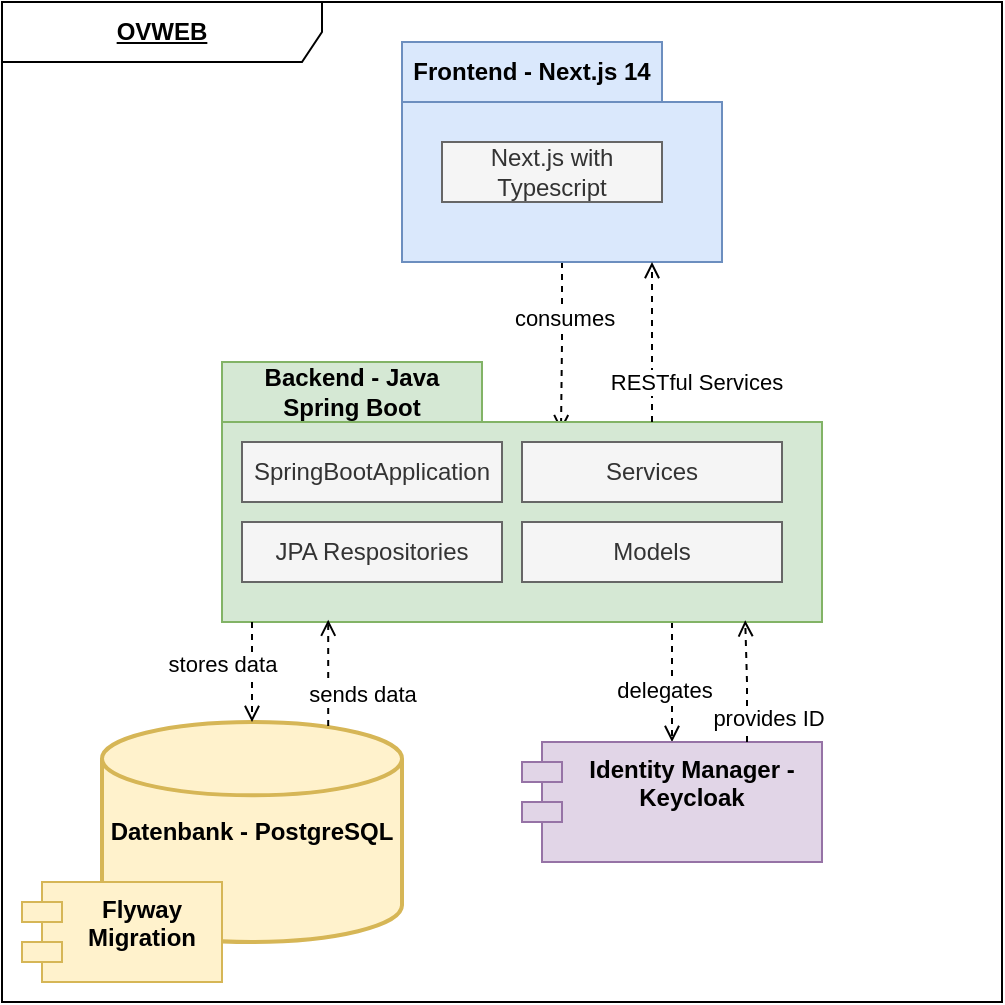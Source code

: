 <mxfile version="23.0.2" type="device">
  <diagram name="Page-1" id="b5b7bab2-c9e2-2cf4-8b2a-24fd1a2a6d21">
    <mxGraphModel dx="2813" dy="1139" grid="1" gridSize="10" guides="1" tooltips="1" connect="1" arrows="1" fold="1" page="1" pageScale="1" pageWidth="827" pageHeight="1169" background="none" math="0" shadow="0">
      <root>
        <mxCell id="0" />
        <mxCell id="1" parent="0" />
        <mxCell id="B0uIKP4Ea5cAI0LBzVmF-2" value="&lt;b&gt;&lt;u&gt;OVWEB&lt;/u&gt;&lt;/b&gt;" style="shape=umlFrame;whiteSpace=wrap;html=1;pointerEvents=0;recursiveResize=0;container=1;collapsible=0;width=160;" vertex="1" parent="1">
          <mxGeometry x="570" y="220" width="500" height="500" as="geometry" />
        </mxCell>
        <mxCell id="B0uIKP4Ea5cAI0LBzVmF-18" style="edgeStyle=orthogonalEdgeStyle;rounded=0;orthogonalLoop=1;jettySize=auto;html=1;entryX=0.565;entryY=0.266;entryDx=0;entryDy=0;entryPerimeter=0;dashed=1;startArrow=none;startFill=0;endArrow=open;endFill=0;" edge="1" parent="B0uIKP4Ea5cAI0LBzVmF-2" source="B0uIKP4Ea5cAI0LBzVmF-3" target="B0uIKP4Ea5cAI0LBzVmF-6">
          <mxGeometry relative="1" as="geometry">
            <Array as="points">
              <mxPoint x="280" y="170" />
              <mxPoint x="280" y="170" />
            </Array>
          </mxGeometry>
        </mxCell>
        <mxCell id="B0uIKP4Ea5cAI0LBzVmF-19" value="consumes" style="edgeLabel;html=1;align=center;verticalAlign=middle;resizable=0;points=[];" vertex="1" connectable="0" parent="B0uIKP4Ea5cAI0LBzVmF-18">
          <mxGeometry x="-0.356" y="1" relative="1" as="geometry">
            <mxPoint as="offset" />
          </mxGeometry>
        </mxCell>
        <mxCell id="B0uIKP4Ea5cAI0LBzVmF-3" value="Frontend - Next.js 14" style="shape=folder;fontStyle=1;tabWidth=130;tabHeight=30;tabPosition=left;html=1;boundedLbl=1;labelInHeader=1;container=1;collapsible=0;recursiveResize=0;whiteSpace=wrap;fillColor=#dae8fc;strokeColor=#6c8ebf;" vertex="1" parent="B0uIKP4Ea5cAI0LBzVmF-2">
          <mxGeometry x="200" y="20" width="160" height="110" as="geometry" />
        </mxCell>
        <mxCell id="B0uIKP4Ea5cAI0LBzVmF-4" value="Next.js with Typescript" style="html=1;whiteSpace=wrap;fillColor=#f5f5f5;strokeColor=#666666;fontColor=#333333;" vertex="1" parent="B0uIKP4Ea5cAI0LBzVmF-3">
          <mxGeometry width="110" height="30" relative="1" as="geometry">
            <mxPoint x="20" y="50" as="offset" />
          </mxGeometry>
        </mxCell>
        <mxCell id="B0uIKP4Ea5cAI0LBzVmF-27" style="edgeStyle=orthogonalEdgeStyle;rounded=0;orthogonalLoop=1;jettySize=auto;html=1;exitX=0.75;exitY=1;exitDx=0;exitDy=0;exitPerimeter=0;dashed=1;endArrow=open;endFill=0;" edge="1" parent="B0uIKP4Ea5cAI0LBzVmF-2" source="B0uIKP4Ea5cAI0LBzVmF-6" target="B0uIKP4Ea5cAI0LBzVmF-25">
          <mxGeometry relative="1" as="geometry" />
        </mxCell>
        <mxCell id="B0uIKP4Ea5cAI0LBzVmF-32" value="delegates" style="edgeLabel;html=1;align=center;verticalAlign=middle;resizable=0;points=[];" vertex="1" connectable="0" parent="B0uIKP4Ea5cAI0LBzVmF-27">
          <mxGeometry x="0.132" y="3" relative="1" as="geometry">
            <mxPoint x="-7" as="offset" />
          </mxGeometry>
        </mxCell>
        <mxCell id="B0uIKP4Ea5cAI0LBzVmF-6" value="Backend - Java Spring Boot" style="shape=folder;fontStyle=1;tabWidth=130;tabHeight=30;tabPosition=left;html=1;boundedLbl=1;labelInHeader=1;container=1;collapsible=0;recursiveResize=0;whiteSpace=wrap;fillColor=#d5e8d4;strokeColor=#82b366;" vertex="1" parent="B0uIKP4Ea5cAI0LBzVmF-2">
          <mxGeometry x="110" y="180" width="300" height="130" as="geometry" />
        </mxCell>
        <mxCell id="B0uIKP4Ea5cAI0LBzVmF-7" value="SpringBootApplication" style="html=1;whiteSpace=wrap;fillColor=#f5f5f5;fontColor=#333333;strokeColor=#666666;" vertex="1" parent="B0uIKP4Ea5cAI0LBzVmF-6">
          <mxGeometry width="130" height="30" relative="1" as="geometry">
            <mxPoint x="10" y="40" as="offset" />
          </mxGeometry>
        </mxCell>
        <mxCell id="B0uIKP4Ea5cAI0LBzVmF-8" value="JPA Respositories" style="html=1;whiteSpace=wrap;fillColor=#f5f5f5;fontColor=#333333;strokeColor=#666666;" vertex="1" parent="B0uIKP4Ea5cAI0LBzVmF-6">
          <mxGeometry x="10" y="80" width="130" height="30" as="geometry" />
        </mxCell>
        <mxCell id="B0uIKP4Ea5cAI0LBzVmF-9" value="Services" style="html=1;whiteSpace=wrap;fillColor=#f5f5f5;fontColor=#333333;strokeColor=#666666;" vertex="1" parent="B0uIKP4Ea5cAI0LBzVmF-6">
          <mxGeometry x="150" y="40" width="130" height="30" as="geometry" />
        </mxCell>
        <mxCell id="B0uIKP4Ea5cAI0LBzVmF-17" value="Models" style="html=1;whiteSpace=wrap;fillColor=#f5f5f5;fontColor=#333333;strokeColor=#666666;" vertex="1" parent="B0uIKP4Ea5cAI0LBzVmF-6">
          <mxGeometry x="150" y="80" width="130" height="30" as="geometry" />
        </mxCell>
        <mxCell id="B0uIKP4Ea5cAI0LBzVmF-20" style="edgeStyle=orthogonalEdgeStyle;rounded=0;orthogonalLoop=1;jettySize=auto;html=1;exitX=0;exitY=0;exitDx=215;exitDy=30;exitPerimeter=0;dashed=1;endArrow=open;endFill=0;" edge="1" parent="B0uIKP4Ea5cAI0LBzVmF-2" source="B0uIKP4Ea5cAI0LBzVmF-6">
          <mxGeometry relative="1" as="geometry">
            <mxPoint x="325" y="130" as="targetPoint" />
          </mxGeometry>
        </mxCell>
        <mxCell id="B0uIKP4Ea5cAI0LBzVmF-22" value="RESTful Services" style="edgeLabel;html=1;align=center;verticalAlign=middle;resizable=0;points=[];" vertex="1" connectable="0" parent="B0uIKP4Ea5cAI0LBzVmF-20">
          <mxGeometry x="-0.672" relative="1" as="geometry">
            <mxPoint x="22" y="-7" as="offset" />
          </mxGeometry>
        </mxCell>
        <mxCell id="B0uIKP4Ea5cAI0LBzVmF-23" value="&lt;b&gt;Datenbank - PostgreSQL&lt;/b&gt;" style="strokeWidth=2;html=1;shape=mxgraph.flowchart.database;whiteSpace=wrap;align=center;fillColor=#fff2cc;strokeColor=#d6b656;" vertex="1" parent="B0uIKP4Ea5cAI0LBzVmF-2">
          <mxGeometry x="50" y="360" width="150" height="110" as="geometry" />
        </mxCell>
        <mxCell id="B0uIKP4Ea5cAI0LBzVmF-24" value="&lt;b&gt;Flyway Migration&lt;/b&gt;" style="shape=module;align=left;spacingLeft=20;align=center;verticalAlign=top;whiteSpace=wrap;html=1;fillColor=#fff2cc;strokeColor=#d6b656;" vertex="1" parent="B0uIKP4Ea5cAI0LBzVmF-2">
          <mxGeometry x="10" y="440" width="100" height="50" as="geometry" />
        </mxCell>
        <mxCell id="B0uIKP4Ea5cAI0LBzVmF-25" value="&lt;b&gt;Identity Manager - Keycloak&lt;/b&gt;" style="shape=module;align=left;spacingLeft=20;align=center;verticalAlign=top;whiteSpace=wrap;html=1;fillColor=#e1d5e7;strokeColor=#9673a6;" vertex="1" parent="B0uIKP4Ea5cAI0LBzVmF-2">
          <mxGeometry x="260" y="370" width="150" height="60" as="geometry" />
        </mxCell>
        <mxCell id="B0uIKP4Ea5cAI0LBzVmF-28" style="edgeStyle=orthogonalEdgeStyle;rounded=0;orthogonalLoop=1;jettySize=auto;html=1;entryX=0.5;entryY=0;entryDx=0;entryDy=0;entryPerimeter=0;dashed=1;endArrow=open;endFill=0;" edge="1" parent="B0uIKP4Ea5cAI0LBzVmF-2" target="B0uIKP4Ea5cAI0LBzVmF-23">
          <mxGeometry relative="1" as="geometry">
            <mxPoint x="125" y="310" as="sourcePoint" />
            <Array as="points">
              <mxPoint x="125" y="310" />
            </Array>
          </mxGeometry>
        </mxCell>
        <mxCell id="B0uIKP4Ea5cAI0LBzVmF-34" value="stores data" style="edgeLabel;html=1;align=center;verticalAlign=middle;resizable=0;points=[];" vertex="1" connectable="0" parent="B0uIKP4Ea5cAI0LBzVmF-28">
          <mxGeometry x="0.331" y="-1" relative="1" as="geometry">
            <mxPoint x="-14" y="-13" as="offset" />
          </mxGeometry>
        </mxCell>
        <mxCell id="B0uIKP4Ea5cAI0LBzVmF-29" style="edgeStyle=orthogonalEdgeStyle;rounded=0;orthogonalLoop=1;jettySize=auto;html=1;entryX=0.177;entryY=0.991;entryDx=0;entryDy=0;entryPerimeter=0;dashed=1;endArrow=open;endFill=0;exitX=0.754;exitY=0.018;exitDx=0;exitDy=0;exitPerimeter=0;" edge="1" parent="B0uIKP4Ea5cAI0LBzVmF-2" source="B0uIKP4Ea5cAI0LBzVmF-23" target="B0uIKP4Ea5cAI0LBzVmF-6">
          <mxGeometry relative="1" as="geometry">
            <mxPoint x="163" y="360" as="sourcePoint" />
            <Array as="points" />
          </mxGeometry>
        </mxCell>
        <mxCell id="B0uIKP4Ea5cAI0LBzVmF-35" value="sends data" style="edgeLabel;html=1;align=center;verticalAlign=middle;resizable=0;points=[];" vertex="1" connectable="0" parent="B0uIKP4Ea5cAI0LBzVmF-29">
          <mxGeometry x="-0.4" y="-2" relative="1" as="geometry">
            <mxPoint x="15" as="offset" />
          </mxGeometry>
        </mxCell>
        <mxCell id="B0uIKP4Ea5cAI0LBzVmF-30" style="edgeStyle=orthogonalEdgeStyle;rounded=0;orthogonalLoop=1;jettySize=auto;html=1;exitX=0.75;exitY=0;exitDx=0;exitDy=0;entryX=0.872;entryY=0.993;entryDx=0;entryDy=0;entryPerimeter=0;dashed=1;endArrow=open;endFill=0;" edge="1" parent="B0uIKP4Ea5cAI0LBzVmF-2" source="B0uIKP4Ea5cAI0LBzVmF-25" target="B0uIKP4Ea5cAI0LBzVmF-6">
          <mxGeometry relative="1" as="geometry" />
        </mxCell>
        <mxCell id="B0uIKP4Ea5cAI0LBzVmF-31" value="provides ID" style="edgeLabel;html=1;align=center;verticalAlign=middle;resizable=0;points=[];" vertex="1" connectable="0" parent="B0uIKP4Ea5cAI0LBzVmF-30">
          <mxGeometry x="-0.03" y="-1" relative="1" as="geometry">
            <mxPoint x="10" y="19" as="offset" />
          </mxGeometry>
        </mxCell>
      </root>
    </mxGraphModel>
  </diagram>
</mxfile>
